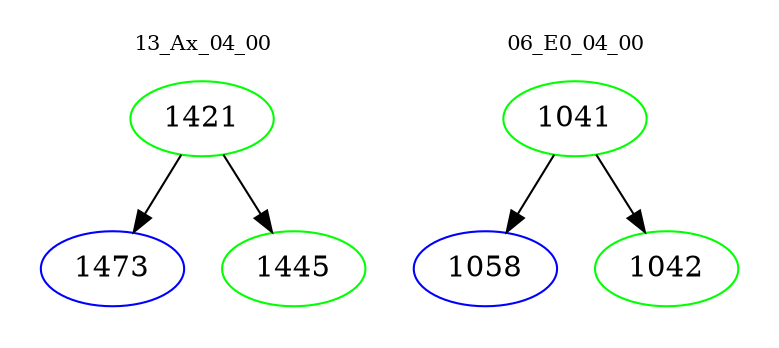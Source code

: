 digraph{
subgraph cluster_0 {
color = white
label = "13_Ax_04_00";
fontsize=10;
T0_1421 [label="1421", color="green"]
T0_1421 -> T0_1473 [color="black"]
T0_1473 [label="1473", color="blue"]
T0_1421 -> T0_1445 [color="black"]
T0_1445 [label="1445", color="green"]
}
subgraph cluster_1 {
color = white
label = "06_E0_04_00";
fontsize=10;
T1_1041 [label="1041", color="green"]
T1_1041 -> T1_1058 [color="black"]
T1_1058 [label="1058", color="blue"]
T1_1041 -> T1_1042 [color="black"]
T1_1042 [label="1042", color="green"]
}
}
